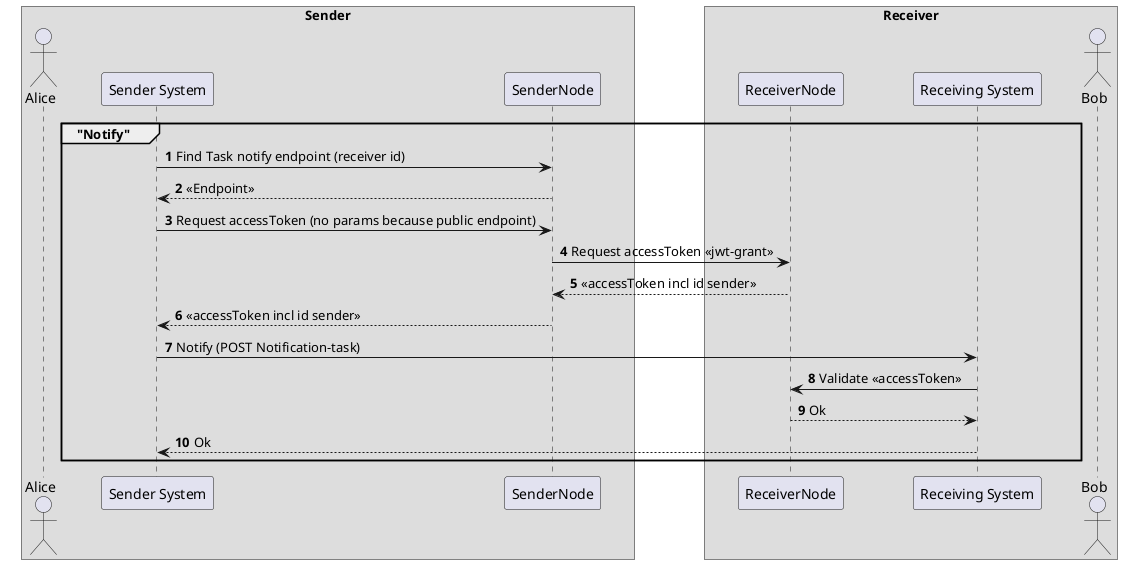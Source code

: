 @startuml
autonumber
skinparam ParticipantPadding 30
skinparam BoxPadding 20

Box Sender
  actor Alice
  participant "Sender System" as Sender
  participant SenderNode
end box
Box Receiver
  participant ReceiverNode
  participant "Receiving System" as Receiver
  actor Bob
end box

group "Notify"
  Sender -> SenderNode: Find Task notify endpoint (receiver id)
  SenderNode --> Sender: <<Endpoint>>
  Sender -> SenderNode: Request accessToken (no params because public endpoint)
  SenderNode -> ReceiverNode: Request accessToken <<jwt-grant>>
  ReceiverNode --> SenderNode: <<accessToken incl id sender>>
  SenderNode --> Sender: <<accessToken incl id sender>>
  Sender -> Receiver: Notify (POST Notification-task)
  Receiver -> ReceiverNode: Validate <<accessToken>>
  ReceiverNode --> Receiver: Ok
  Receiver --> Sender: Ok
  deactivate Sender
end

@enduml
